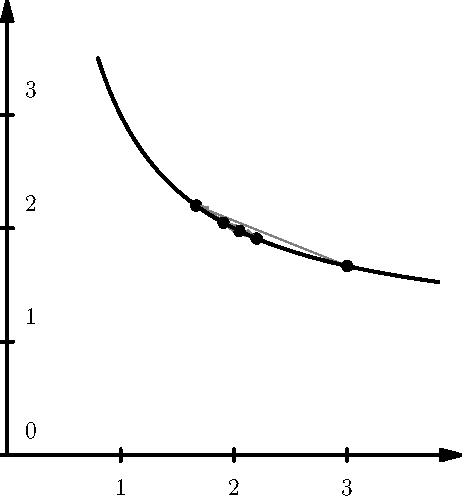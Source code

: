 unitsize(2cm);
import graph;

currentpen = currentpen + 1.5pt;

real f(real x) {
	return 1 + 2/x;
}

real x = 3;
real lastx = 3;
while(abs(x-2) > 0.03) {
  fill(circle((x, f(x)), 0.05));
  draw((lastx, f(lastx)) -- (x, f(x)), gray, Arrow(6));
  lastx = x;
  x = f(x);
}

path g = graph(f,0.8,3.8);
draw(g);


draw((0, 0)--(4, 0), Arrow(10));
draw((0, 0)--(0, 4), Arrow(10));

for(int i = 0; i < 4; ++i) {
  if(i == 0) continue;
  draw((i, 0.05)--(i, -0.05));
  label(string(i), (i, 0), 3*S);
}
for(int i = 0; i < 4; ++i) {
  draw((0.05, i)--(-0.05, i));
  label(string(i), (0, i), 3*NE);
}